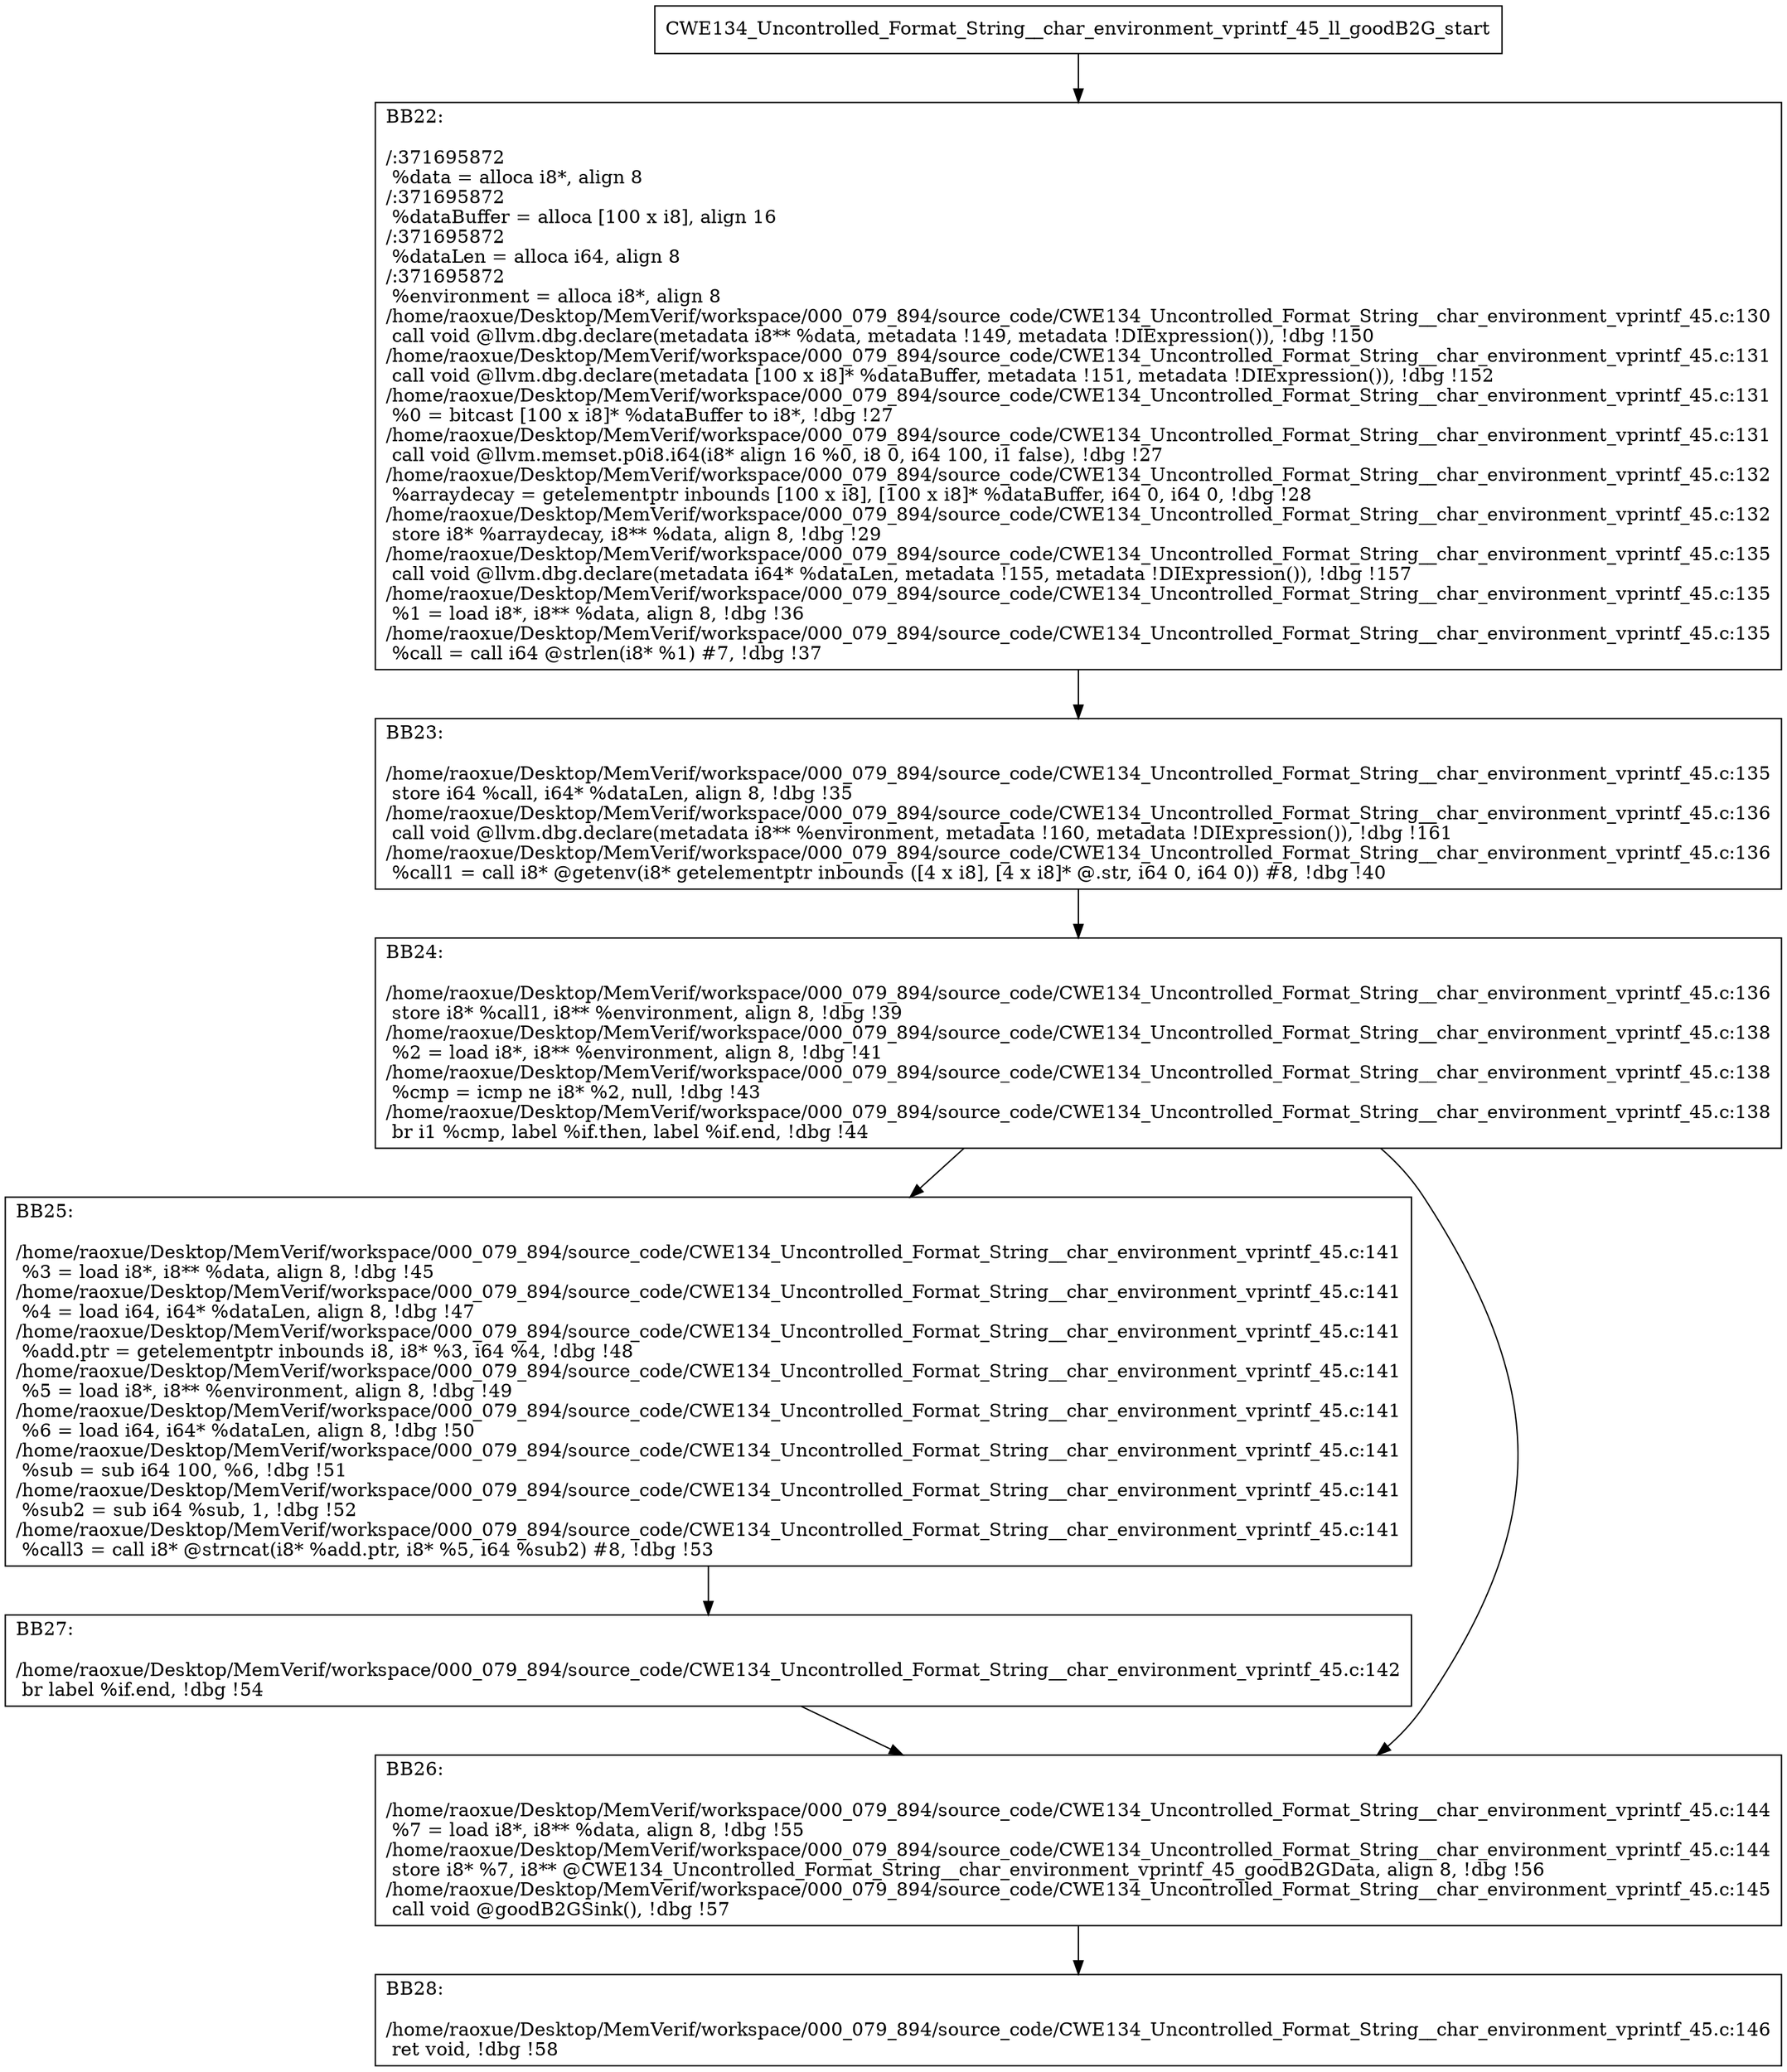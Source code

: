 digraph "CFG for'CWE134_Uncontrolled_Format_String__char_environment_vprintf_45_ll_goodB2G' function" {
	BBCWE134_Uncontrolled_Format_String__char_environment_vprintf_45_ll_goodB2G_start[shape=record,label="{CWE134_Uncontrolled_Format_String__char_environment_vprintf_45_ll_goodB2G_start}"];
	BBCWE134_Uncontrolled_Format_String__char_environment_vprintf_45_ll_goodB2G_start-> CWE134_Uncontrolled_Format_String__char_environment_vprintf_45_ll_goodB2GBB22;
	CWE134_Uncontrolled_Format_String__char_environment_vprintf_45_ll_goodB2GBB22 [shape=record, label="{BB22:\l\l/:371695872\l
  %data = alloca i8*, align 8\l
/:371695872\l
  %dataBuffer = alloca [100 x i8], align 16\l
/:371695872\l
  %dataLen = alloca i64, align 8\l
/:371695872\l
  %environment = alloca i8*, align 8\l
/home/raoxue/Desktop/MemVerif/workspace/000_079_894/source_code/CWE134_Uncontrolled_Format_String__char_environment_vprintf_45.c:130\l
  call void @llvm.dbg.declare(metadata i8** %data, metadata !149, metadata !DIExpression()), !dbg !150\l
/home/raoxue/Desktop/MemVerif/workspace/000_079_894/source_code/CWE134_Uncontrolled_Format_String__char_environment_vprintf_45.c:131\l
  call void @llvm.dbg.declare(metadata [100 x i8]* %dataBuffer, metadata !151, metadata !DIExpression()), !dbg !152\l
/home/raoxue/Desktop/MemVerif/workspace/000_079_894/source_code/CWE134_Uncontrolled_Format_String__char_environment_vprintf_45.c:131\l
  %0 = bitcast [100 x i8]* %dataBuffer to i8*, !dbg !27\l
/home/raoxue/Desktop/MemVerif/workspace/000_079_894/source_code/CWE134_Uncontrolled_Format_String__char_environment_vprintf_45.c:131\l
  call void @llvm.memset.p0i8.i64(i8* align 16 %0, i8 0, i64 100, i1 false), !dbg !27\l
/home/raoxue/Desktop/MemVerif/workspace/000_079_894/source_code/CWE134_Uncontrolled_Format_String__char_environment_vprintf_45.c:132\l
  %arraydecay = getelementptr inbounds [100 x i8], [100 x i8]* %dataBuffer, i64 0, i64 0, !dbg !28\l
/home/raoxue/Desktop/MemVerif/workspace/000_079_894/source_code/CWE134_Uncontrolled_Format_String__char_environment_vprintf_45.c:132\l
  store i8* %arraydecay, i8** %data, align 8, !dbg !29\l
/home/raoxue/Desktop/MemVerif/workspace/000_079_894/source_code/CWE134_Uncontrolled_Format_String__char_environment_vprintf_45.c:135\l
  call void @llvm.dbg.declare(metadata i64* %dataLen, metadata !155, metadata !DIExpression()), !dbg !157\l
/home/raoxue/Desktop/MemVerif/workspace/000_079_894/source_code/CWE134_Uncontrolled_Format_String__char_environment_vprintf_45.c:135\l
  %1 = load i8*, i8** %data, align 8, !dbg !36\l
/home/raoxue/Desktop/MemVerif/workspace/000_079_894/source_code/CWE134_Uncontrolled_Format_String__char_environment_vprintf_45.c:135\l
  %call = call i64 @strlen(i8* %1) #7, !dbg !37\l
}"];
	CWE134_Uncontrolled_Format_String__char_environment_vprintf_45_ll_goodB2GBB22-> CWE134_Uncontrolled_Format_String__char_environment_vprintf_45_ll_goodB2GBB23;
	CWE134_Uncontrolled_Format_String__char_environment_vprintf_45_ll_goodB2GBB23 [shape=record, label="{BB23:\l\l/home/raoxue/Desktop/MemVerif/workspace/000_079_894/source_code/CWE134_Uncontrolled_Format_String__char_environment_vprintf_45.c:135\l
  store i64 %call, i64* %dataLen, align 8, !dbg !35\l
/home/raoxue/Desktop/MemVerif/workspace/000_079_894/source_code/CWE134_Uncontrolled_Format_String__char_environment_vprintf_45.c:136\l
  call void @llvm.dbg.declare(metadata i8** %environment, metadata !160, metadata !DIExpression()), !dbg !161\l
/home/raoxue/Desktop/MemVerif/workspace/000_079_894/source_code/CWE134_Uncontrolled_Format_String__char_environment_vprintf_45.c:136\l
  %call1 = call i8* @getenv(i8* getelementptr inbounds ([4 x i8], [4 x i8]* @.str, i64 0, i64 0)) #8, !dbg !40\l
}"];
	CWE134_Uncontrolled_Format_String__char_environment_vprintf_45_ll_goodB2GBB23-> CWE134_Uncontrolled_Format_String__char_environment_vprintf_45_ll_goodB2GBB24;
	CWE134_Uncontrolled_Format_String__char_environment_vprintf_45_ll_goodB2GBB24 [shape=record, label="{BB24:\l\l/home/raoxue/Desktop/MemVerif/workspace/000_079_894/source_code/CWE134_Uncontrolled_Format_String__char_environment_vprintf_45.c:136\l
  store i8* %call1, i8** %environment, align 8, !dbg !39\l
/home/raoxue/Desktop/MemVerif/workspace/000_079_894/source_code/CWE134_Uncontrolled_Format_String__char_environment_vprintf_45.c:138\l
  %2 = load i8*, i8** %environment, align 8, !dbg !41\l
/home/raoxue/Desktop/MemVerif/workspace/000_079_894/source_code/CWE134_Uncontrolled_Format_String__char_environment_vprintf_45.c:138\l
  %cmp = icmp ne i8* %2, null, !dbg !43\l
/home/raoxue/Desktop/MemVerif/workspace/000_079_894/source_code/CWE134_Uncontrolled_Format_String__char_environment_vprintf_45.c:138\l
  br i1 %cmp, label %if.then, label %if.end, !dbg !44\l
}"];
	CWE134_Uncontrolled_Format_String__char_environment_vprintf_45_ll_goodB2GBB24-> CWE134_Uncontrolled_Format_String__char_environment_vprintf_45_ll_goodB2GBB25;
	CWE134_Uncontrolled_Format_String__char_environment_vprintf_45_ll_goodB2GBB24-> CWE134_Uncontrolled_Format_String__char_environment_vprintf_45_ll_goodB2GBB26;
	CWE134_Uncontrolled_Format_String__char_environment_vprintf_45_ll_goodB2GBB25 [shape=record, label="{BB25:\l\l/home/raoxue/Desktop/MemVerif/workspace/000_079_894/source_code/CWE134_Uncontrolled_Format_String__char_environment_vprintf_45.c:141\l
  %3 = load i8*, i8** %data, align 8, !dbg !45\l
/home/raoxue/Desktop/MemVerif/workspace/000_079_894/source_code/CWE134_Uncontrolled_Format_String__char_environment_vprintf_45.c:141\l
  %4 = load i64, i64* %dataLen, align 8, !dbg !47\l
/home/raoxue/Desktop/MemVerif/workspace/000_079_894/source_code/CWE134_Uncontrolled_Format_String__char_environment_vprintf_45.c:141\l
  %add.ptr = getelementptr inbounds i8, i8* %3, i64 %4, !dbg !48\l
/home/raoxue/Desktop/MemVerif/workspace/000_079_894/source_code/CWE134_Uncontrolled_Format_String__char_environment_vprintf_45.c:141\l
  %5 = load i8*, i8** %environment, align 8, !dbg !49\l
/home/raoxue/Desktop/MemVerif/workspace/000_079_894/source_code/CWE134_Uncontrolled_Format_String__char_environment_vprintf_45.c:141\l
  %6 = load i64, i64* %dataLen, align 8, !dbg !50\l
/home/raoxue/Desktop/MemVerif/workspace/000_079_894/source_code/CWE134_Uncontrolled_Format_String__char_environment_vprintf_45.c:141\l
  %sub = sub i64 100, %6, !dbg !51\l
/home/raoxue/Desktop/MemVerif/workspace/000_079_894/source_code/CWE134_Uncontrolled_Format_String__char_environment_vprintf_45.c:141\l
  %sub2 = sub i64 %sub, 1, !dbg !52\l
/home/raoxue/Desktop/MemVerif/workspace/000_079_894/source_code/CWE134_Uncontrolled_Format_String__char_environment_vprintf_45.c:141\l
  %call3 = call i8* @strncat(i8* %add.ptr, i8* %5, i64 %sub2) #8, !dbg !53\l
}"];
	CWE134_Uncontrolled_Format_String__char_environment_vprintf_45_ll_goodB2GBB25-> CWE134_Uncontrolled_Format_String__char_environment_vprintf_45_ll_goodB2GBB27;
	CWE134_Uncontrolled_Format_String__char_environment_vprintf_45_ll_goodB2GBB27 [shape=record, label="{BB27:\l\l/home/raoxue/Desktop/MemVerif/workspace/000_079_894/source_code/CWE134_Uncontrolled_Format_String__char_environment_vprintf_45.c:142\l
  br label %if.end, !dbg !54\l
}"];
	CWE134_Uncontrolled_Format_String__char_environment_vprintf_45_ll_goodB2GBB27-> CWE134_Uncontrolled_Format_String__char_environment_vprintf_45_ll_goodB2GBB26;
	CWE134_Uncontrolled_Format_String__char_environment_vprintf_45_ll_goodB2GBB26 [shape=record, label="{BB26:\l\l/home/raoxue/Desktop/MemVerif/workspace/000_079_894/source_code/CWE134_Uncontrolled_Format_String__char_environment_vprintf_45.c:144\l
  %7 = load i8*, i8** %data, align 8, !dbg !55\l
/home/raoxue/Desktop/MemVerif/workspace/000_079_894/source_code/CWE134_Uncontrolled_Format_String__char_environment_vprintf_45.c:144\l
  store i8* %7, i8** @CWE134_Uncontrolled_Format_String__char_environment_vprintf_45_goodB2GData, align 8, !dbg !56\l
/home/raoxue/Desktop/MemVerif/workspace/000_079_894/source_code/CWE134_Uncontrolled_Format_String__char_environment_vprintf_45.c:145\l
  call void @goodB2GSink(), !dbg !57\l
}"];
	CWE134_Uncontrolled_Format_String__char_environment_vprintf_45_ll_goodB2GBB26-> CWE134_Uncontrolled_Format_String__char_environment_vprintf_45_ll_goodB2GBB28;
	CWE134_Uncontrolled_Format_String__char_environment_vprintf_45_ll_goodB2GBB28 [shape=record, label="{BB28:\l\l/home/raoxue/Desktop/MemVerif/workspace/000_079_894/source_code/CWE134_Uncontrolled_Format_String__char_environment_vprintf_45.c:146\l
  ret void, !dbg !58\l
}"];
}
